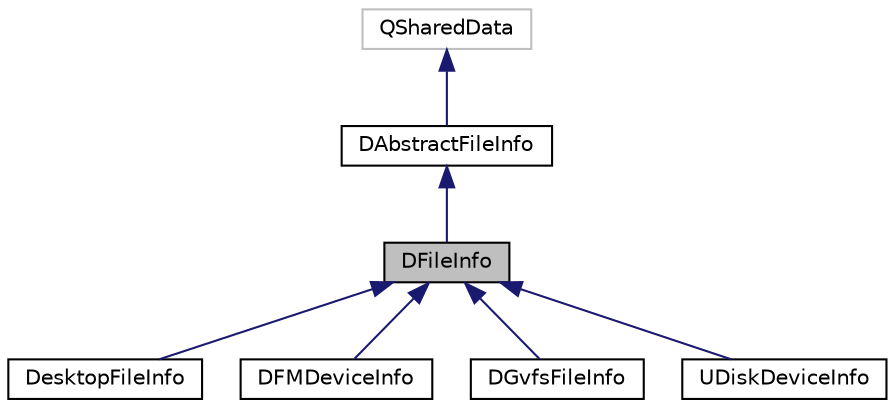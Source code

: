digraph "DFileInfo"
{
  edge [fontname="Helvetica",fontsize="10",labelfontname="Helvetica",labelfontsize="10"];
  node [fontname="Helvetica",fontsize="10",shape=record];
  Node0 [label="DFileInfo",height=0.2,width=0.4,color="black", fillcolor="grey75", style="filled", fontcolor="black"];
  Node1 -> Node0 [dir="back",color="midnightblue",fontsize="10",style="solid",fontname="Helvetica"];
  Node1 [label="DAbstractFileInfo",height=0.2,width=0.4,color="black", fillcolor="white", style="filled",URL="$class_d_abstract_file_info.html"];
  Node2 -> Node1 [dir="back",color="midnightblue",fontsize="10",style="solid",fontname="Helvetica"];
  Node2 [label="QSharedData",height=0.2,width=0.4,color="grey75", fillcolor="white", style="filled"];
  Node0 -> Node3 [dir="back",color="midnightblue",fontsize="10",style="solid",fontname="Helvetica"];
  Node3 [label="DesktopFileInfo",height=0.2,width=0.4,color="black", fillcolor="white", style="filled",URL="$class_desktop_file_info.html"];
  Node0 -> Node4 [dir="back",color="midnightblue",fontsize="10",style="solid",fontname="Helvetica"];
  Node4 [label="DFMDeviceInfo",height=0.2,width=0.4,color="black", fillcolor="white", style="filled",URL="$class_d_f_m_device_info.html"];
  Node0 -> Node5 [dir="back",color="midnightblue",fontsize="10",style="solid",fontname="Helvetica"];
  Node5 [label="DGvfsFileInfo",height=0.2,width=0.4,color="black", fillcolor="white", style="filled",URL="$class_d_gvfs_file_info.html"];
  Node0 -> Node6 [dir="back",color="midnightblue",fontsize="10",style="solid",fontname="Helvetica"];
  Node6 [label="UDiskDeviceInfo",height=0.2,width=0.4,color="black", fillcolor="white", style="filled",URL="$class_u_disk_device_info.html"];
}
